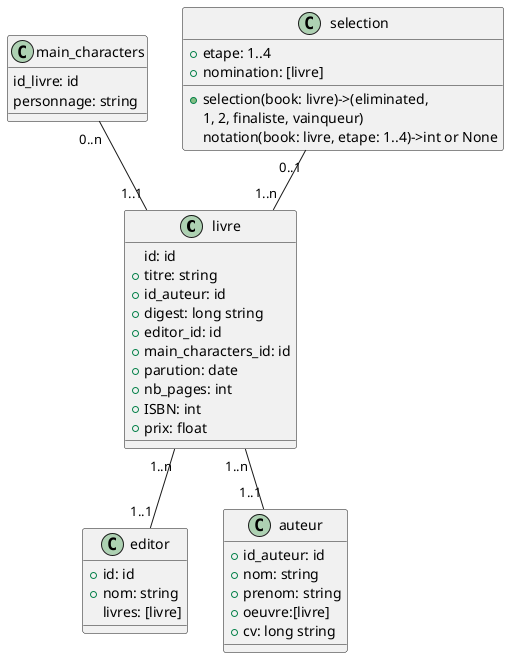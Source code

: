 @startuml
'https://plantuml.com/class-diagram
class livre{
id: id
+titre: string
+id_auteur: id
+digest: long string
+editor_id: id
+main_characters_id: id
+parution: date
+nb_pages: int
+ISBN: int
+prix: float
}
class main_characters {
id_livre: id
personnage: string
}
class editor {
+id: id
+nom: string
livres: [livre]
}
class auteur{
+id_auteur: id
+nom: string
+prenom: string
+oeuvre:[livre]
+cv: long string
}

class selection{
+etape: 1..4
+nomination: [livre]
+ selection(book: livre)->(eliminated,
1, 2, finaliste, vainqueur)
notation(book: livre, etape: 1..4)->int or None
}
livre"1..n"--"1..1"editor
livre"1..n"--"1..1"auteur
selection"0..1"--"1..n"livre
main_characters"0..n"--"1..1"livre
@enduml